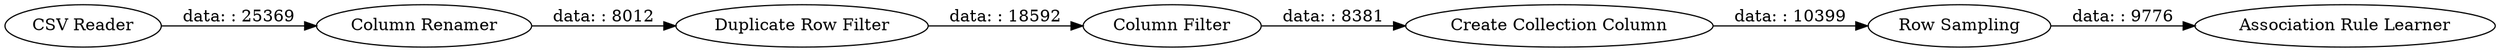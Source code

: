 digraph {
	"3648815356428527617_1" [label="CSV Reader"]
	"3648815356428527617_4" [label="Column Filter"]
	"3648815356428527617_2" [label="Column Renamer"]
	"3648815356428527617_7" [label="Association Rule Learner"]
	"3648815356428527617_3" [label="Duplicate Row Filter"]
	"3648815356428527617_5" [label="Create Collection Column"]
	"3648815356428527617_6" [label="Row Sampling"]
	"3648815356428527617_4" -> "3648815356428527617_5" [label="data: : 8381"]
	"3648815356428527617_5" -> "3648815356428527617_6" [label="data: : 10399"]
	"3648815356428527617_6" -> "3648815356428527617_7" [label="data: : 9776"]
	"3648815356428527617_1" -> "3648815356428527617_2" [label="data: : 25369"]
	"3648815356428527617_2" -> "3648815356428527617_3" [label="data: : 8012"]
	"3648815356428527617_3" -> "3648815356428527617_4" [label="data: : 18592"]
	rankdir=LR
}
